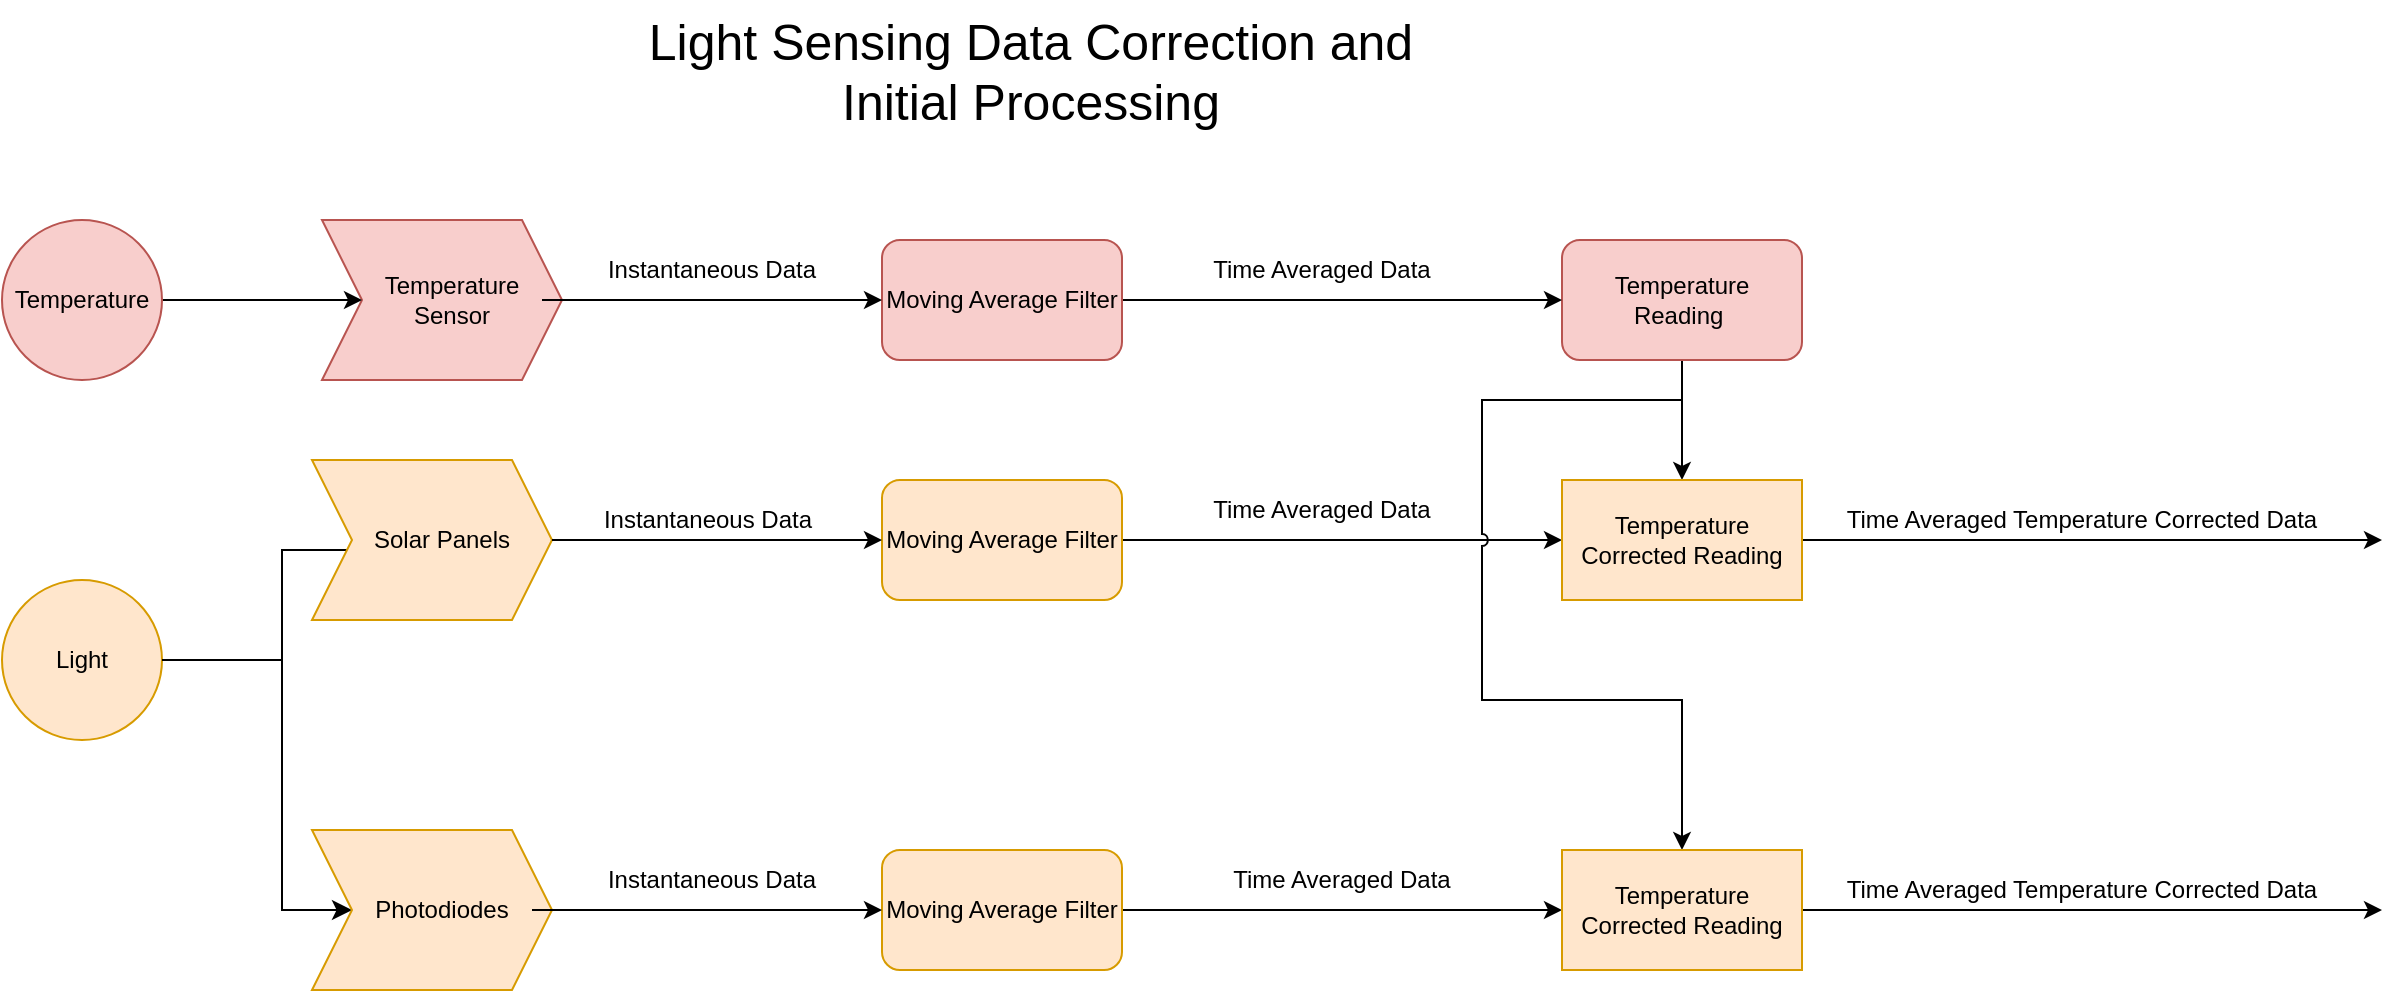 <mxfile pages="1" version="11.2.9" type="device"><diagram id="SNyoaKsm1zm8HLDIieWG" name="Page-1"><mxGraphModel dx="976" dy="1639" grid="1" gridSize="10" guides="1" tooltips="1" connect="1" arrows="1" fold="1" page="1" pageScale="1" pageWidth="850" pageHeight="1100" math="0" shadow="0"><root><mxCell id="0"/><mxCell id="1" parent="0"/><mxCell id="l-cFgU5syUJ6v4Ped2Bg-1" style="edgeStyle=orthogonalEdgeStyle;rounded=0;orthogonalLoop=1;jettySize=auto;html=1;entryX=0;entryY=0.5;entryDx=0;entryDy=0;fontSize=12;" edge="1" parent="1" source="l-cFgU5syUJ6v4Ped2Bg-2" target="l-cFgU5syUJ6v4Ped2Bg-9"><mxGeometry relative="1" as="geometry"><Array as="points"><mxPoint x="150" y="-530"/><mxPoint x="150" y="-585"/></Array></mxGeometry></mxCell><mxCell id="l-cFgU5syUJ6v4Ped2Bg-2" value="Light" style="ellipse;whiteSpace=wrap;html=1;aspect=fixed;fillColor=#ffe6cc;strokeColor=#d79b00;" vertex="1" parent="1"><mxGeometry x="10" y="-570" width="80" height="80" as="geometry"/></mxCell><mxCell id="l-cFgU5syUJ6v4Ped2Bg-3" value="" style="group" vertex="1" connectable="0" parent="1"><mxGeometry x="170" y="-750" width="120" height="80" as="geometry"/></mxCell><mxCell id="l-cFgU5syUJ6v4Ped2Bg-4" value="" style="shape=step;perimeter=stepPerimeter;whiteSpace=wrap;html=1;fixedSize=1;fontSize=25;fillColor=#f8cecc;strokeColor=#b85450;" vertex="1" parent="l-cFgU5syUJ6v4Ped2Bg-3"><mxGeometry width="120" height="80" as="geometry"/></mxCell><mxCell id="l-cFgU5syUJ6v4Ped2Bg-5" value="&lt;font style=&quot;font-size: 12px&quot;&gt;Temperature Sensor&lt;/font&gt;" style="text;html=1;strokeColor=none;fillColor=none;align=center;verticalAlign=middle;whiteSpace=wrap;rounded=0;fontSize=12;horizontal=1;" vertex="1" parent="l-cFgU5syUJ6v4Ped2Bg-3"><mxGeometry x="20" y="15" width="90" height="50" as="geometry"/></mxCell><mxCell id="l-cFgU5syUJ6v4Ped2Bg-6" style="edgeStyle=orthogonalEdgeStyle;rounded=0;orthogonalLoop=1;jettySize=auto;html=1;exitX=0;exitY=0.5;exitDx=0;exitDy=0;fontSize=12;startArrow=classic;startFill=1;endArrow=none;endFill=0;startSize=7;" edge="1" parent="1" source="l-cFgU5syUJ6v4Ped2Bg-12" target="l-cFgU5syUJ6v4Ped2Bg-2"><mxGeometry relative="1" as="geometry"><Array as="points"><mxPoint x="150" y="-405"/><mxPoint x="150" y="-530"/></Array></mxGeometry></mxCell><mxCell id="l-cFgU5syUJ6v4Ped2Bg-7" value="" style="group" vertex="1" connectable="0" parent="1"><mxGeometry x="165" y="-630" width="120" height="80" as="geometry"/></mxCell><mxCell id="l-cFgU5syUJ6v4Ped2Bg-8" value="" style="shape=step;perimeter=stepPerimeter;whiteSpace=wrap;html=1;fixedSize=1;fontSize=25;fillColor=#ffe6cc;strokeColor=#d79b00;" vertex="1" parent="l-cFgU5syUJ6v4Ped2Bg-7"><mxGeometry width="120" height="80" as="geometry"/></mxCell><mxCell id="l-cFgU5syUJ6v4Ped2Bg-9" value="Solar Panels" style="text;html=1;strokeColor=none;fillColor=none;align=center;verticalAlign=middle;whiteSpace=wrap;rounded=0;fontSize=12;horizontal=1;" vertex="1" parent="l-cFgU5syUJ6v4Ped2Bg-7"><mxGeometry x="20" y="15" width="90" height="50" as="geometry"/></mxCell><mxCell id="l-cFgU5syUJ6v4Ped2Bg-10" value="" style="group" vertex="1" connectable="0" parent="1"><mxGeometry x="165" y="-445" width="120" height="80" as="geometry"/></mxCell><mxCell id="l-cFgU5syUJ6v4Ped2Bg-11" value="" style="shape=step;perimeter=stepPerimeter;whiteSpace=wrap;html=1;fixedSize=1;fontSize=25;fillColor=#ffe6cc;strokeColor=#d79b00;" vertex="1" parent="l-cFgU5syUJ6v4Ped2Bg-10"><mxGeometry width="120" height="80" as="geometry"/></mxCell><mxCell id="l-cFgU5syUJ6v4Ped2Bg-12" value="&lt;font style=&quot;font-size: 12px&quot;&gt;Photodiodes&lt;/font&gt;" style="text;html=1;strokeColor=none;fillColor=none;align=center;verticalAlign=middle;whiteSpace=wrap;rounded=0;fontSize=12;horizontal=1;" vertex="1" parent="l-cFgU5syUJ6v4Ped2Bg-10"><mxGeometry x="20" y="15" width="90" height="50" as="geometry"/></mxCell><mxCell id="l-cFgU5syUJ6v4Ped2Bg-15" value="" style="edgeStyle=orthogonalEdgeStyle;rounded=0;orthogonalLoop=1;jettySize=auto;html=1;entryX=0;entryY=0.5;entryDx=0;entryDy=0;" edge="1" parent="1" source="l-cFgU5syUJ6v4Ped2Bg-13" target="l-cFgU5syUJ6v4Ped2Bg-5"><mxGeometry relative="1" as="geometry"><mxPoint x="170" y="-710" as="targetPoint"/></mxGeometry></mxCell><mxCell id="l-cFgU5syUJ6v4Ped2Bg-13" value="Temperature" style="ellipse;whiteSpace=wrap;html=1;aspect=fixed;fillColor=#f8cecc;strokeColor=#b85450;" vertex="1" parent="1"><mxGeometry x="10" y="-750" width="80" height="80" as="geometry"/></mxCell><mxCell id="l-cFgU5syUJ6v4Ped2Bg-39" style="edgeStyle=orthogonalEdgeStyle;rounded=0;orthogonalLoop=1;jettySize=auto;html=1;entryX=0;entryY=0.5;entryDx=0;entryDy=0;startSize=7;" edge="1" parent="1" source="l-cFgU5syUJ6v4Ped2Bg-19" target="l-cFgU5syUJ6v4Ped2Bg-33"><mxGeometry relative="1" as="geometry"/></mxCell><mxCell id="l-cFgU5syUJ6v4Ped2Bg-19" value="Moving Average Filter" style="rounded=1;whiteSpace=wrap;html=1;fillColor=#ffe6cc;strokeColor=#d79b00;" vertex="1" parent="1"><mxGeometry x="450" y="-620" width="120" height="60" as="geometry"/></mxCell><mxCell id="l-cFgU5syUJ6v4Ped2Bg-40" style="edgeStyle=orthogonalEdgeStyle;rounded=0;orthogonalLoop=1;jettySize=auto;html=1;entryX=0;entryY=0.5;entryDx=0;entryDy=0;startSize=7;" edge="1" parent="1" source="l-cFgU5syUJ6v4Ped2Bg-20" target="l-cFgU5syUJ6v4Ped2Bg-34"><mxGeometry relative="1" as="geometry"/></mxCell><mxCell id="l-cFgU5syUJ6v4Ped2Bg-20" value="Moving Average Filter" style="rounded=1;whiteSpace=wrap;html=1;fillColor=#ffe6cc;strokeColor=#d79b00;" vertex="1" parent="1"><mxGeometry x="450" y="-435" width="120" height="60" as="geometry"/></mxCell><mxCell id="l-cFgU5syUJ6v4Ped2Bg-21" style="edgeStyle=orthogonalEdgeStyle;rounded=0;orthogonalLoop=1;jettySize=auto;html=1;entryX=0;entryY=0.5;entryDx=0;entryDy=0;startSize=7;" edge="1" parent="1" source="l-cFgU5syUJ6v4Ped2Bg-8" target="l-cFgU5syUJ6v4Ped2Bg-19"><mxGeometry relative="1" as="geometry"/></mxCell><mxCell id="l-cFgU5syUJ6v4Ped2Bg-22" style="edgeStyle=orthogonalEdgeStyle;rounded=0;orthogonalLoop=1;jettySize=auto;html=1;entryX=0;entryY=0.5;entryDx=0;entryDy=0;startSize=7;" edge="1" parent="1" source="l-cFgU5syUJ6v4Ped2Bg-12" target="l-cFgU5syUJ6v4Ped2Bg-20"><mxGeometry relative="1" as="geometry"/></mxCell><mxCell id="l-cFgU5syUJ6v4Ped2Bg-23" value="Instantaneous Data" style="text;html=1;strokeColor=none;fillColor=none;align=center;verticalAlign=middle;whiteSpace=wrap;rounded=0;" vertex="1" parent="1"><mxGeometry x="307.5" y="-610" width="110" height="20" as="geometry"/></mxCell><mxCell id="l-cFgU5syUJ6v4Ped2Bg-35" style="edgeStyle=orthogonalEdgeStyle;rounded=0;orthogonalLoop=1;jettySize=auto;html=1;entryX=0.5;entryY=0;entryDx=0;entryDy=0;startSize=7;" edge="1" parent="1" source="l-cFgU5syUJ6v4Ped2Bg-27" target="l-cFgU5syUJ6v4Ped2Bg-33"><mxGeometry relative="1" as="geometry"/></mxCell><mxCell id="l-cFgU5syUJ6v4Ped2Bg-41" style="edgeStyle=orthogonalEdgeStyle;rounded=0;jumpStyle=arc;orthogonalLoop=1;jettySize=auto;html=1;entryX=0.5;entryY=0;entryDx=0;entryDy=0;startSize=7;" edge="1" parent="1" source="l-cFgU5syUJ6v4Ped2Bg-27" target="l-cFgU5syUJ6v4Ped2Bg-34"><mxGeometry relative="1" as="geometry"><Array as="points"><mxPoint x="850" y="-660"/><mxPoint x="750" y="-660"/><mxPoint x="750" y="-510"/><mxPoint x="850" y="-510"/></Array></mxGeometry></mxCell><mxCell id="l-cFgU5syUJ6v4Ped2Bg-27" value="Temperature Reading&amp;nbsp;" style="rounded=1;whiteSpace=wrap;html=1;fillColor=#f8cecc;strokeColor=#b85450;" vertex="1" parent="1"><mxGeometry x="790" y="-740" width="120" height="60" as="geometry"/></mxCell><mxCell id="l-cFgU5syUJ6v4Ped2Bg-29" value="&lt;span style=&quot;font-family: &amp;#34;helvetica&amp;#34; , &amp;#34;arial&amp;#34; , sans-serif ; font-size: 0px ; white-space: nowrap&quot;&gt;%3CmxGraphModel%3E%3Croot%3E%3CmxCell%20id%3D%220%22%2F%3E%3CmxCell%20id%3D%221%22%20parent%3D%220%22%2F%3E%3CmxCell%20id%3D%222%22%20value%3D%22Instantaneous%20Data%22%20style%3D%22text%3Bhtml%3D1%3BstrokeColor%3Dnone%3BfillColor%3Dnone%3Balign%3Dcenter%3BverticalAlign%3Dmiddle%3BwhiteSpace%3Dwrap%3Brounded%3D0%3B%22%20vertex%3D%221%22%20parent%3D%221%22%3E%3CmxGeometry%20x%3D%22300%22%20y%3D%22-610%22%20width%3D%22110%22%20height%3D%2220%22%20as%3D%22geometry%22%2F%3E%3C%2FmxCell%3E%3C%2Froot%3E%3C%2FmxGraphModel%3E&lt;/span&gt;" style="text;html=1;strokeColor=none;fillColor=none;align=center;verticalAlign=middle;whiteSpace=wrap;rounded=0;" vertex="1" parent="1"><mxGeometry x="300" y="-730" width="110" height="20" as="geometry"/></mxCell><mxCell id="l-cFgU5syUJ6v4Ped2Bg-46" style="edgeStyle=orthogonalEdgeStyle;rounded=0;jumpStyle=arc;orthogonalLoop=1;jettySize=auto;html=1;startSize=7;" edge="1" parent="1" source="l-cFgU5syUJ6v4Ped2Bg-33"><mxGeometry relative="1" as="geometry"><mxPoint x="1200" y="-590" as="targetPoint"/></mxGeometry></mxCell><mxCell id="l-cFgU5syUJ6v4Ped2Bg-33" value="Temperature Corrected Reading" style="rounded=0;whiteSpace=wrap;html=1;fillColor=#ffe6cc;strokeColor=#d79b00;" vertex="1" parent="1"><mxGeometry x="790" y="-620" width="120" height="60" as="geometry"/></mxCell><mxCell id="l-cFgU5syUJ6v4Ped2Bg-47" style="edgeStyle=orthogonalEdgeStyle;rounded=0;jumpStyle=arc;orthogonalLoop=1;jettySize=auto;html=1;startSize=7;" edge="1" parent="1" source="l-cFgU5syUJ6v4Ped2Bg-34"><mxGeometry relative="1" as="geometry"><mxPoint x="1200" y="-405" as="targetPoint"/></mxGeometry></mxCell><mxCell id="l-cFgU5syUJ6v4Ped2Bg-34" value="Temperature Corrected Reading" style="rounded=0;whiteSpace=wrap;html=1;fillColor=#ffe6cc;strokeColor=#d79b00;" vertex="1" parent="1"><mxGeometry x="790" y="-435" width="120" height="60" as="geometry"/></mxCell><mxCell id="l-cFgU5syUJ6v4Ped2Bg-45" style="edgeStyle=orthogonalEdgeStyle;rounded=0;jumpStyle=arc;orthogonalLoop=1;jettySize=auto;html=1;entryX=0;entryY=0.5;entryDx=0;entryDy=0;startSize=7;" edge="1" parent="1" source="l-cFgU5syUJ6v4Ped2Bg-42" target="l-cFgU5syUJ6v4Ped2Bg-27"><mxGeometry relative="1" as="geometry"/></mxCell><mxCell id="l-cFgU5syUJ6v4Ped2Bg-42" value="Moving Average Filter" style="rounded=1;whiteSpace=wrap;html=1;fillColor=#f8cecc;strokeColor=#b85450;" vertex="1" parent="1"><mxGeometry x="450" y="-740" width="120" height="60" as="geometry"/></mxCell><mxCell id="l-cFgU5syUJ6v4Ped2Bg-44" style="edgeStyle=orthogonalEdgeStyle;rounded=0;jumpStyle=arc;orthogonalLoop=1;jettySize=auto;html=1;startSize=7;" edge="1" parent="1" source="l-cFgU5syUJ6v4Ped2Bg-5" target="l-cFgU5syUJ6v4Ped2Bg-42"><mxGeometry relative="1" as="geometry"/></mxCell><mxCell id="l-cFgU5syUJ6v4Ped2Bg-48" value="Time Averaged Data" style="text;html=1;strokeColor=none;fillColor=none;align=center;verticalAlign=middle;whiteSpace=wrap;rounded=0;" vertex="1" parent="1"><mxGeometry x="600" y="-735" width="140" height="20" as="geometry"/></mxCell><mxCell id="l-cFgU5syUJ6v4Ped2Bg-52" value="Time Averaged Data" style="text;html=1;strokeColor=none;fillColor=none;align=center;verticalAlign=middle;whiteSpace=wrap;rounded=0;" vertex="1" parent="1"><mxGeometry x="600" y="-615" width="140" height="20" as="geometry"/></mxCell><mxCell id="l-cFgU5syUJ6v4Ped2Bg-53" value="Instantaneous Data" style="text;html=1;strokeColor=none;fillColor=none;align=center;verticalAlign=middle;whiteSpace=wrap;rounded=0;" vertex="1" parent="1"><mxGeometry x="310" y="-430" width="110" height="20" as="geometry"/></mxCell><mxCell id="l-cFgU5syUJ6v4Ped2Bg-55" value="Instantaneous Data" style="text;html=1;strokeColor=none;fillColor=none;align=center;verticalAlign=middle;whiteSpace=wrap;rounded=0;" vertex="1" parent="1"><mxGeometry x="310" y="-735" width="110" height="20" as="geometry"/></mxCell><mxCell id="l-cFgU5syUJ6v4Ped2Bg-57" value="Time Averaged Data" style="text;html=1;strokeColor=none;fillColor=none;align=center;verticalAlign=middle;whiteSpace=wrap;rounded=0;" vertex="1" parent="1"><mxGeometry x="610" y="-430" width="140" height="20" as="geometry"/></mxCell><mxCell id="l-cFgU5syUJ6v4Ped2Bg-62" value="Time Averaged Temperature Corrected Data" style="text;html=1;strokeColor=none;fillColor=none;align=center;verticalAlign=middle;whiteSpace=wrap;rounded=0;" vertex="1" parent="1"><mxGeometry x="930" y="-610" width="240" height="20" as="geometry"/></mxCell><mxCell id="l-cFgU5syUJ6v4Ped2Bg-63" value="Time Averaged Temperature Corrected Data" style="text;html=1;strokeColor=none;fillColor=none;align=center;verticalAlign=middle;whiteSpace=wrap;rounded=0;" vertex="1" parent="1"><mxGeometry x="930" y="-425" width="240" height="20" as="geometry"/></mxCell><mxCell id="l-cFgU5syUJ6v4Ped2Bg-64" value="Light Sensing Data Correction and Initial Processing" style="text;html=1;strokeColor=none;fillColor=none;align=center;verticalAlign=middle;whiteSpace=wrap;rounded=0;fontSize=25;" vertex="1" parent="1"><mxGeometry x="308" y="-860" width="433" height="70" as="geometry"/></mxCell></root></mxGraphModel></diagram></mxfile>